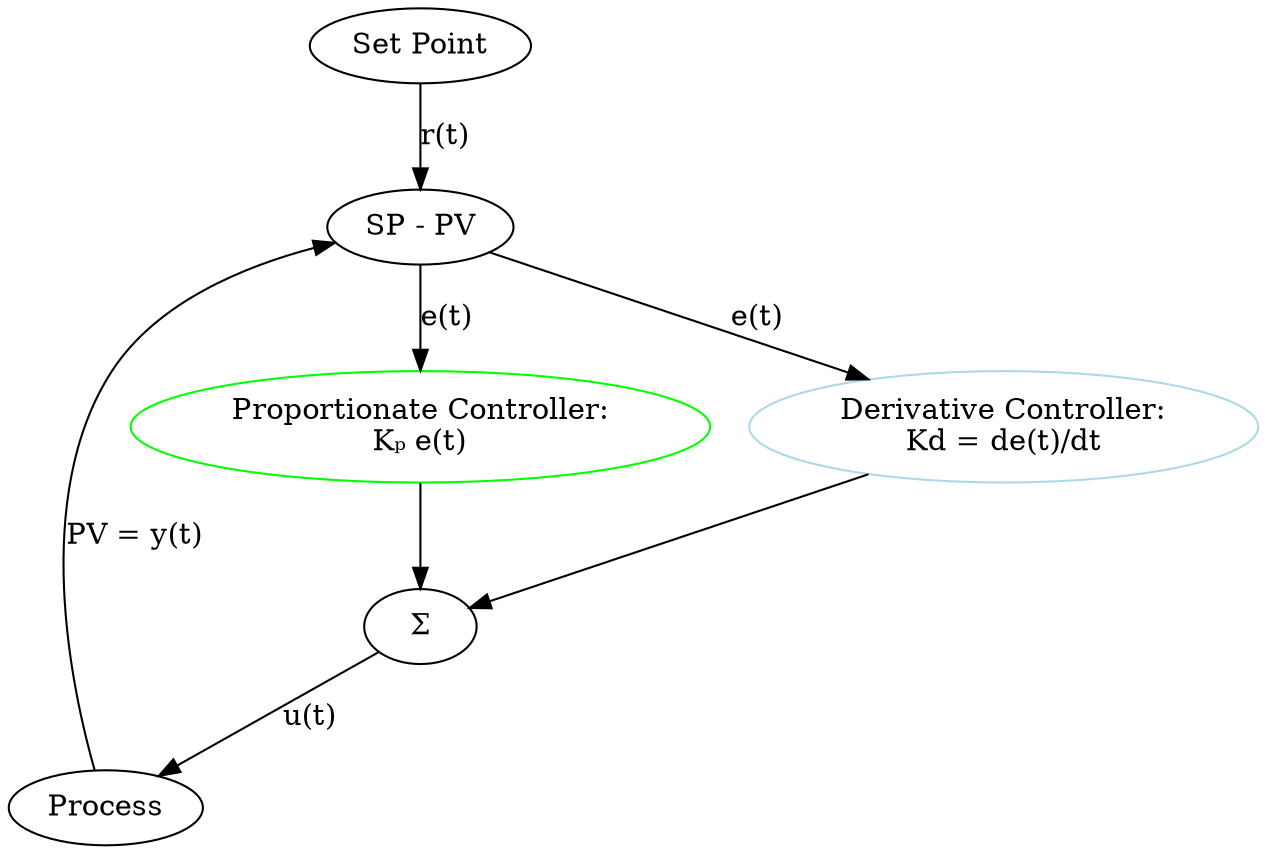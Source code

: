 digraph PD {
    SP [label="Set Point"];
    PR [label="Process"];
    S1 [label="SP - PV"];
    P  [color=green,label="Proportionate Controller:\nKₚ e(t)"];
    D  [color=lightblue,label="Derivative Controller:\nKd = de(t)/dt"];
    S2 [label="Σ"];

    SP -> S1 [label="r(t)"];
    PR -> S1 [label="PV = y(t)"];
    S1 -> P  [label="e(t)"];
    S1 -> D  [label="e(t)"];
    P  -> S2;
    D  -> S2;
    S2 -> PR [label="u(t)"];
}
